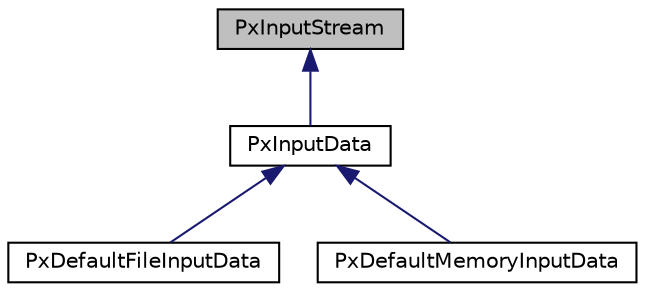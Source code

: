 digraph "PxInputStream"
{
  edge [fontname="Helvetica",fontsize="10",labelfontname="Helvetica",labelfontsize="10"];
  node [fontname="Helvetica",fontsize="10",shape=record];
  Node0 [label="PxInputStream",height=0.2,width=0.4,color="black", fillcolor="grey75", style="filled", fontcolor="black"];
  Node0 -> Node1 [dir="back",color="midnightblue",fontsize="10",style="solid",fontname="Helvetica"];
  Node1 [label="PxInputData",height=0.2,width=0.4,color="black", fillcolor="white", style="filled",URL="$classPxInputData.html",tooltip="Input data class for I/O which provides random read access. "];
  Node1 -> Node2 [dir="back",color="midnightblue",fontsize="10",style="solid",fontname="Helvetica"];
  Node2 [label="PxDefaultFileInputData",height=0.2,width=0.4,color="black", fillcolor="white", style="filled",URL="$classPxDefaultFileInputData.html",tooltip="default implementation of a file read stream "];
  Node1 -> Node3 [dir="back",color="midnightblue",fontsize="10",style="solid",fontname="Helvetica"];
  Node3 [label="PxDefaultMemoryInputData",height=0.2,width=0.4,color="black", fillcolor="white", style="filled",URL="$classPxDefaultMemoryInputData.html",tooltip="default implementation of a memory read stream "];
}
